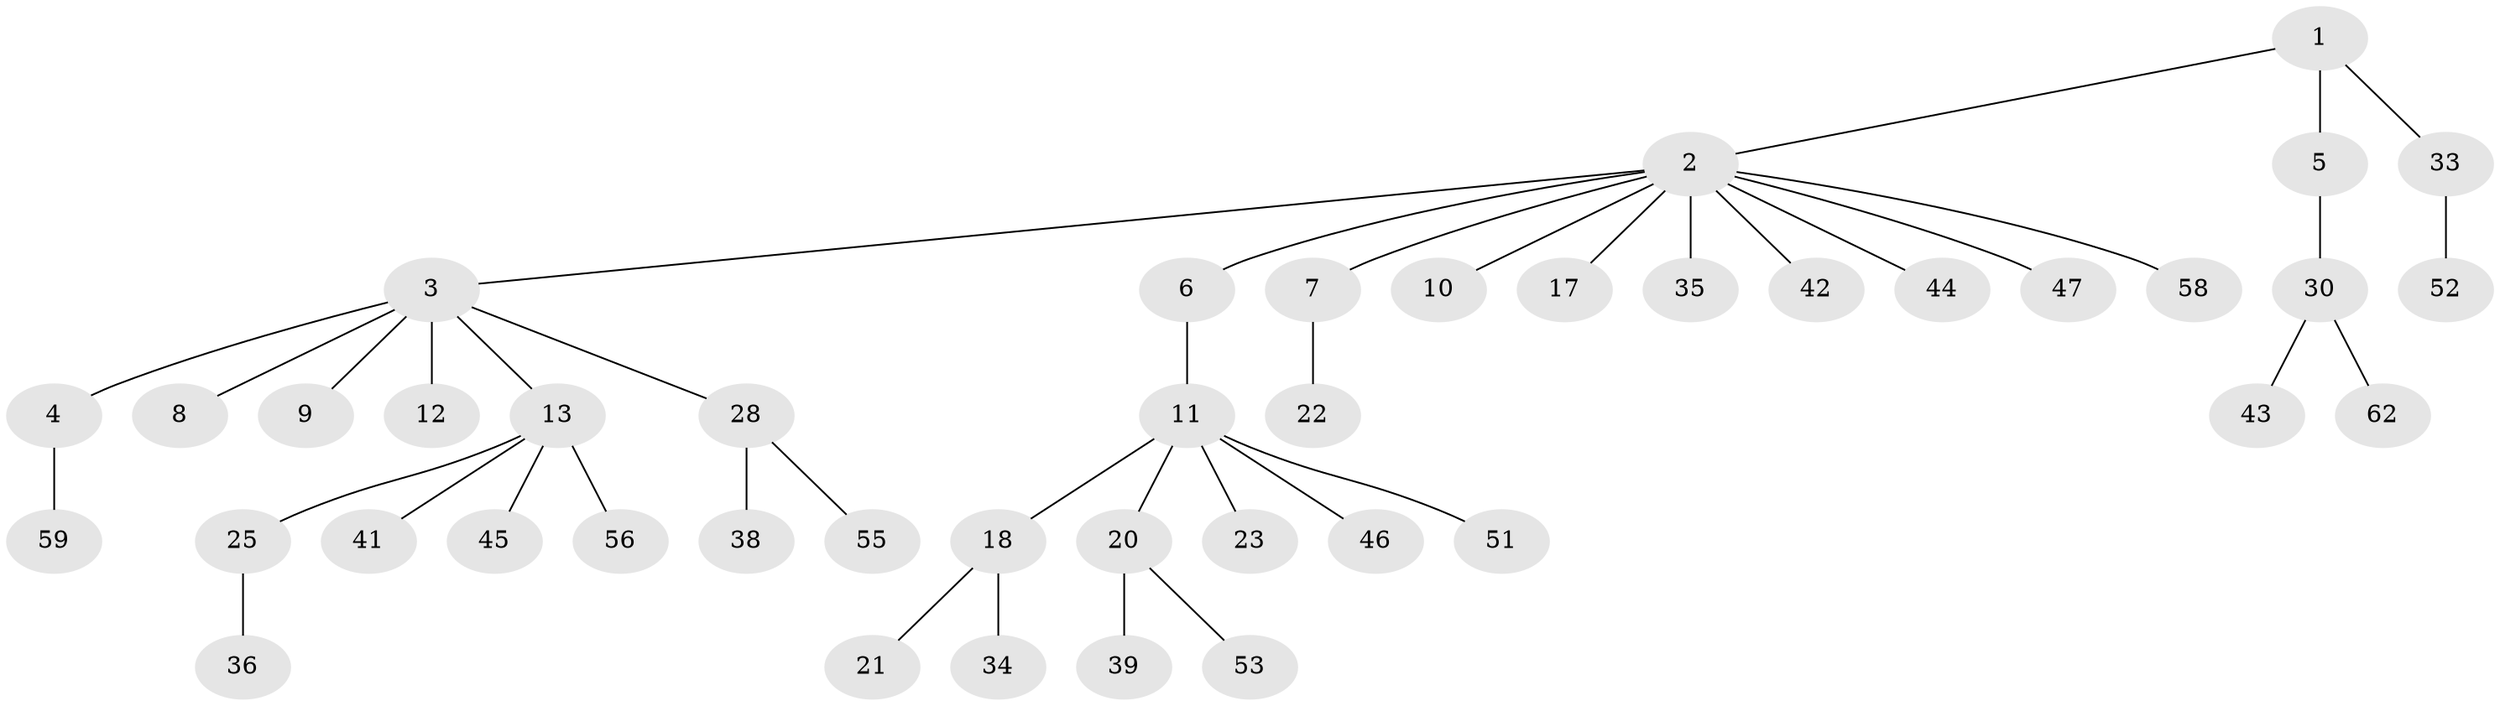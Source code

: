 // original degree distribution, {4: 0.0967741935483871, 12: 0.016129032258064516, 8: 0.016129032258064516, 3: 0.0967741935483871, 2: 0.1935483870967742, 1: 0.5806451612903226}
// Generated by graph-tools (version 1.1) at 2025/11/02/27/25 16:11:25]
// undirected, 43 vertices, 42 edges
graph export_dot {
graph [start="1"]
  node [color=gray90,style=filled];
  1 [super="+24"];
  2 [super="+27"];
  3 [super="+40"];
  4 [super="+26"];
  5 [super="+29"];
  6;
  7 [super="+16"];
  8;
  9;
  10;
  11 [super="+14"];
  12 [super="+57"];
  13 [super="+15"];
  17;
  18 [super="+19"];
  20 [super="+31"];
  21;
  22;
  23;
  25 [super="+32"];
  28 [super="+37"];
  30 [super="+49"];
  33 [super="+54"];
  34 [super="+50"];
  35;
  36;
  38;
  39;
  41;
  42 [super="+61"];
  43 [super="+48"];
  44;
  45;
  46;
  47 [super="+60"];
  51;
  52;
  53;
  55;
  56;
  58;
  59;
  62;
  1 -- 2;
  1 -- 5;
  1 -- 33;
  2 -- 3;
  2 -- 6;
  2 -- 7;
  2 -- 10;
  2 -- 17;
  2 -- 35;
  2 -- 42;
  2 -- 44;
  2 -- 47;
  2 -- 58;
  3 -- 4;
  3 -- 8;
  3 -- 9;
  3 -- 12;
  3 -- 13;
  3 -- 28;
  4 -- 59;
  5 -- 30;
  6 -- 11;
  7 -- 22;
  11 -- 18;
  11 -- 51;
  11 -- 20;
  11 -- 46;
  11 -- 23;
  13 -- 41;
  13 -- 56;
  13 -- 25;
  13 -- 45;
  18 -- 21;
  18 -- 34;
  20 -- 53;
  20 -- 39;
  25 -- 36;
  28 -- 38;
  28 -- 55;
  30 -- 43;
  30 -- 62;
  33 -- 52;
}
